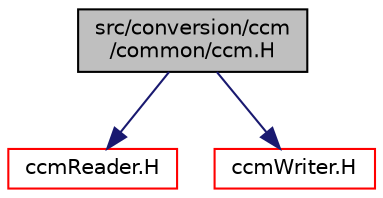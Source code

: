 digraph "src/conversion/ccm/common/ccm.H"
{
  bgcolor="transparent";
  edge [fontname="Helvetica",fontsize="10",labelfontname="Helvetica",labelfontsize="10"];
  node [fontname="Helvetica",fontsize="10",shape=record];
  Node1 [label="src/conversion/ccm\l/common/ccm.H",height=0.2,width=0.4,color="black", fillcolor="grey75", style="filled" fontcolor="black"];
  Node1 -> Node2 [color="midnightblue",fontsize="10",style="solid",fontname="Helvetica"];
  Node2 [label="ccmReader.H",height=0.2,width=0.4,color="red",URL="$ccmReader_8H.html"];
  Node1 -> Node3 [color="midnightblue",fontsize="10",style="solid",fontname="Helvetica"];
  Node3 [label="ccmWriter.H",height=0.2,width=0.4,color="red",URL="$ccmWriter_8H.html"];
}
